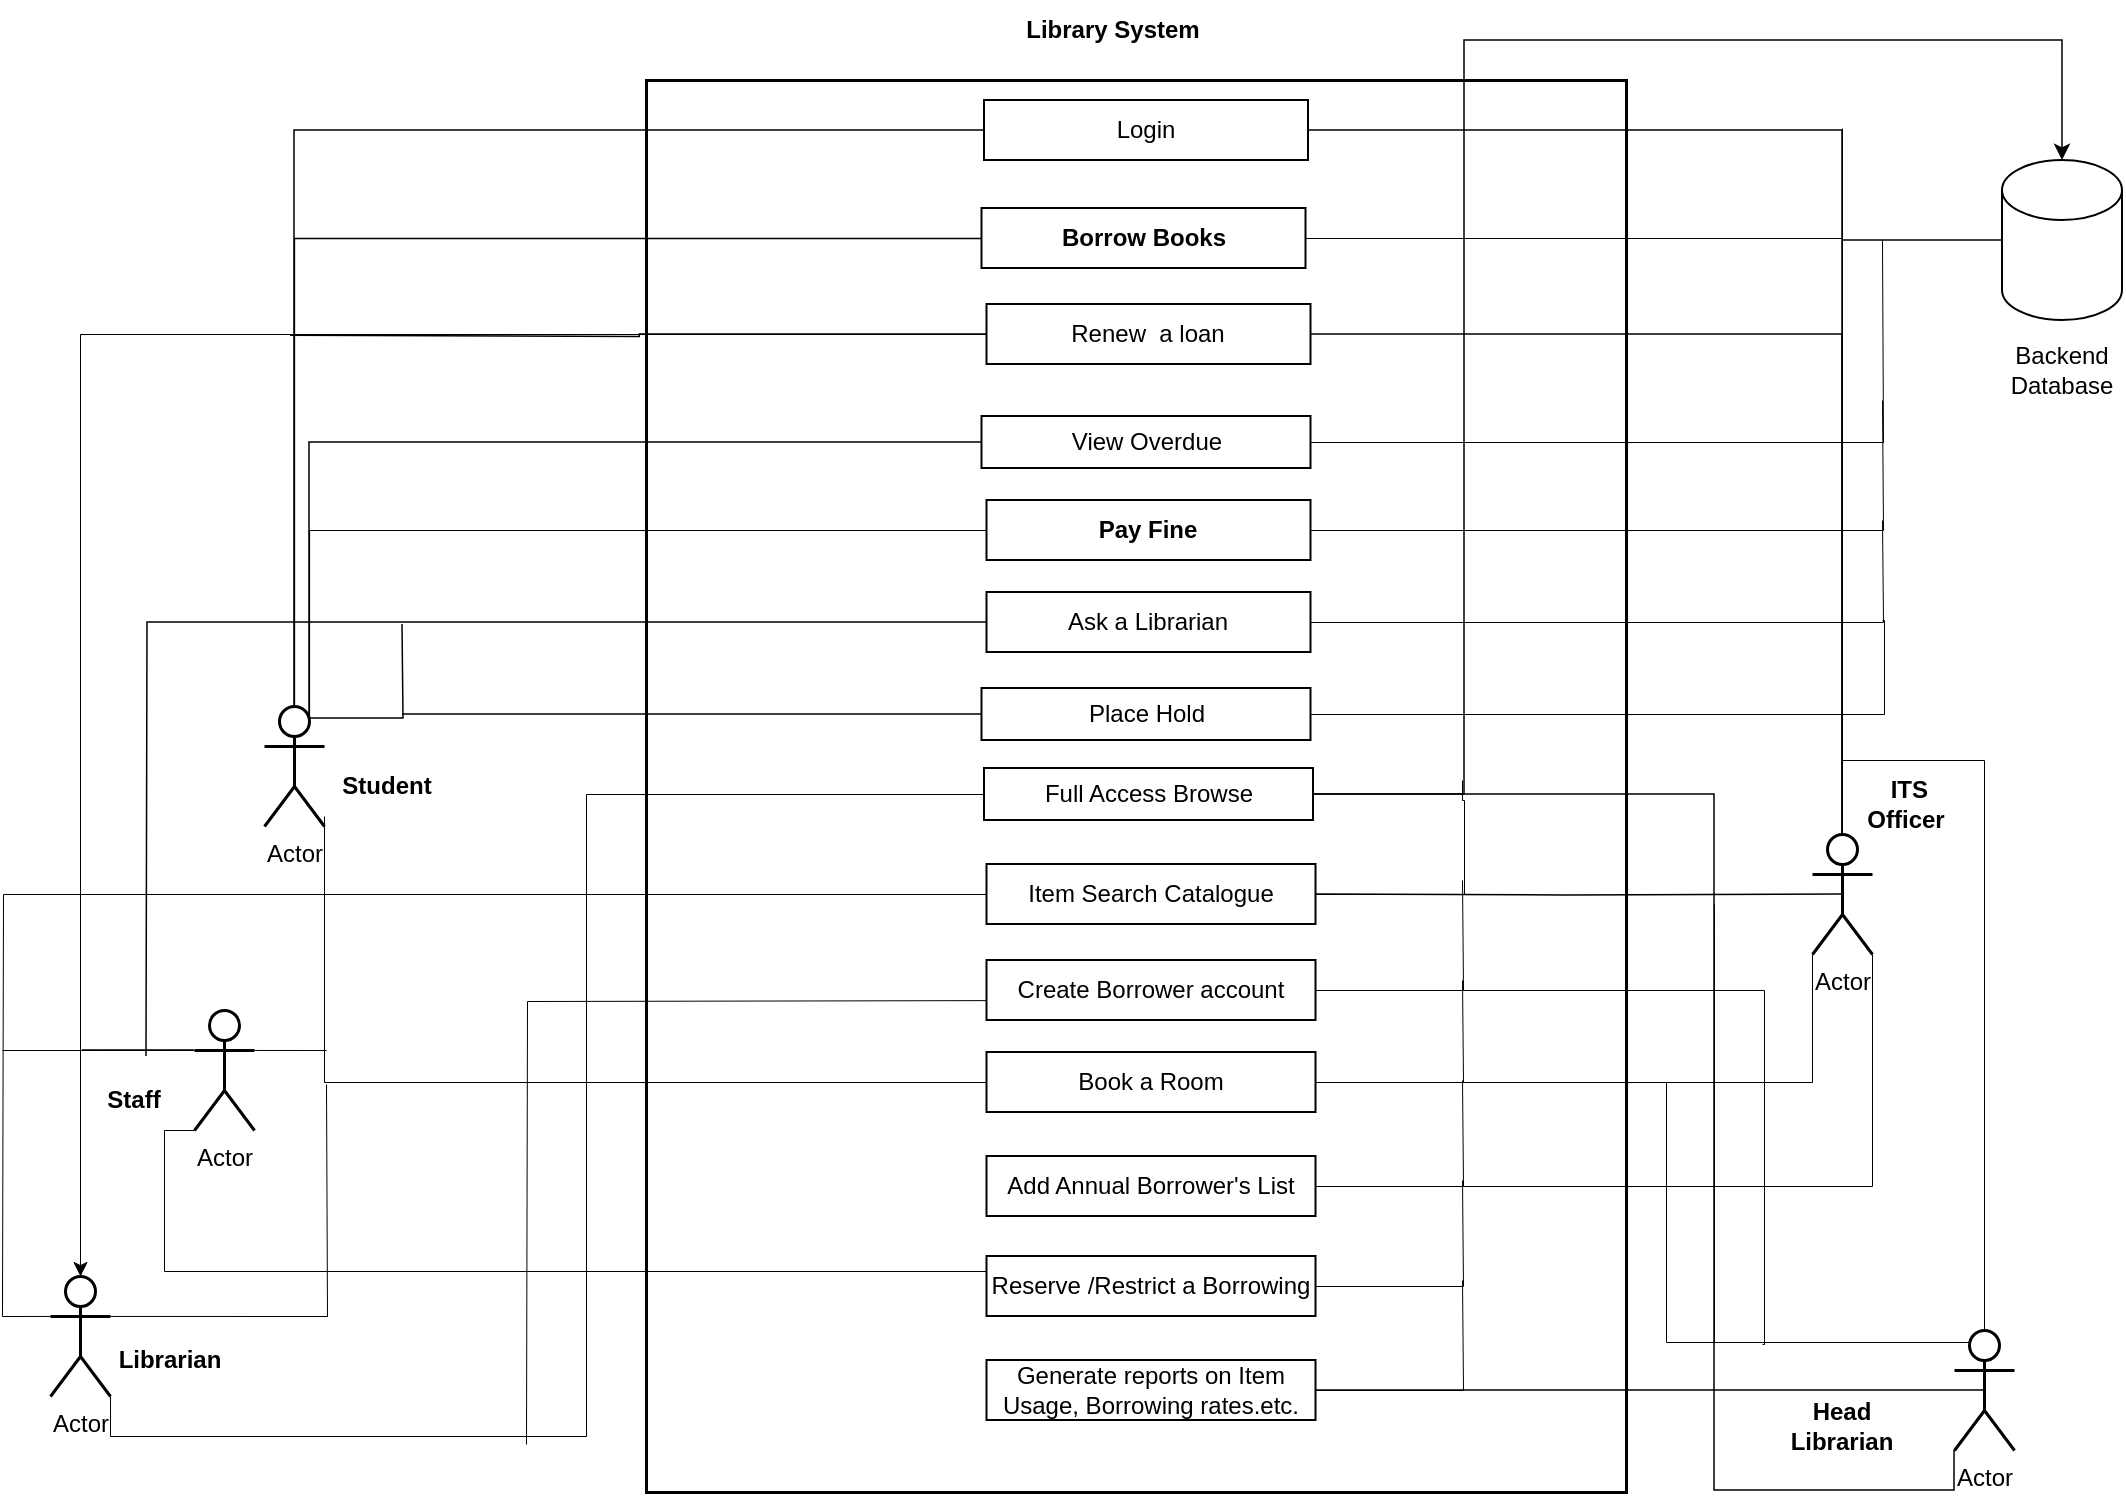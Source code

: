 <mxfile version="24.2.1" type="device">
  <diagram name="Page-1" id="_74VbDrCO5uUWF_fzWLE">
    <mxGraphModel dx="1272" dy="755" grid="1" gridSize="10" guides="1" tooltips="1" connect="1" arrows="1" fold="1" page="1" pageScale="1" pageWidth="1100" pageHeight="1700" math="0" shadow="0">
      <root>
        <mxCell id="0" />
        <mxCell id="1" parent="0" />
        <mxCell id="MUN4NMc7fjuXtkXC3YAJ-2" value="" style="rounded=0;whiteSpace=wrap;html=1;strokeWidth=1.5;" parent="1" vertex="1">
          <mxGeometry x="332" y="110" width="490" height="706" as="geometry" />
        </mxCell>
        <mxCell id="MUN4NMc7fjuXtkXC3YAJ-3" value="Library System" style="text;html=1;align=center;verticalAlign=middle;whiteSpace=wrap;rounded=0;fontStyle=1" parent="1" vertex="1">
          <mxGeometry x="518" y="70" width="95" height="30" as="geometry" />
        </mxCell>
        <mxCell id="6cP9yHIbKIEMphewEy1k-36" style="edgeStyle=orthogonalEdgeStyle;rounded=0;orthogonalLoop=1;jettySize=auto;html=1;strokeWidth=0.5;endArrow=none;endFill=0;" edge="1" parent="1" source="MUN4NMc7fjuXtkXC3YAJ-4">
          <mxGeometry relative="1" as="geometry">
            <mxPoint x="10" y="726" as="targetPoint" />
          </mxGeometry>
        </mxCell>
        <mxCell id="6cP9yHIbKIEMphewEy1k-75" style="edgeStyle=orthogonalEdgeStyle;rounded=0;orthogonalLoop=1;jettySize=auto;html=1;exitX=1;exitY=0.5;exitDx=0;exitDy=0;strokeWidth=0.5;endArrow=none;endFill=0;" edge="1" parent="1" source="MUN4NMc7fjuXtkXC3YAJ-4">
          <mxGeometry relative="1" as="geometry">
            <mxPoint x="740" y="460" as="targetPoint" />
            <Array as="points">
              <mxPoint x="741" y="517" />
              <mxPoint x="741" y="470" />
            </Array>
          </mxGeometry>
        </mxCell>
        <mxCell id="MUN4NMc7fjuXtkXC3YAJ-4" value="Item Search Catalogue" style="rounded=0;whiteSpace=wrap;html=1;" parent="1" vertex="1">
          <mxGeometry x="502.25" y="502" width="164.5" height="30" as="geometry" />
        </mxCell>
        <mxCell id="MUN4NMc7fjuXtkXC3YAJ-37" style="edgeStyle=orthogonalEdgeStyle;rounded=0;orthogonalLoop=1;jettySize=auto;html=1;endArrow=none;endFill=0;entryX=0.5;entryY=0;entryDx=0;entryDy=0;entryPerimeter=0;strokeWidth=0.75;" parent="1" source="MUN4NMc7fjuXtkXC3YAJ-5" target="MUN4NMc7fjuXtkXC3YAJ-25" edge="1">
          <mxGeometry relative="1" as="geometry">
            <mxPoint x="202" y="262" as="targetPoint" />
          </mxGeometry>
        </mxCell>
        <mxCell id="MUN4NMc7fjuXtkXC3YAJ-5" value="Login" style="rounded=0;whiteSpace=wrap;html=1;" parent="1" vertex="1">
          <mxGeometry x="501" y="120" width="162" height="30" as="geometry" />
        </mxCell>
        <mxCell id="MUN4NMc7fjuXtkXC3YAJ-6" value="&lt;b&gt;Borrow Books&lt;/b&gt;" style="rounded=0;whiteSpace=wrap;html=1;" parent="1" vertex="1">
          <mxGeometry x="499.75" y="174" width="162" height="30" as="geometry" />
        </mxCell>
        <mxCell id="6cP9yHIbKIEMphewEy1k-13" style="edgeStyle=orthogonalEdgeStyle;rounded=0;orthogonalLoop=1;jettySize=auto;html=1;exitX=0;exitY=0.5;exitDx=0;exitDy=0;strokeWidth=0.75;endArrow=none;endFill=0;" edge="1" parent="1" source="MUN4NMc7fjuXtkXC3YAJ-9">
          <mxGeometry relative="1" as="geometry">
            <mxPoint x="154" y="237.667" as="targetPoint" />
          </mxGeometry>
        </mxCell>
        <mxCell id="MUN4NMc7fjuXtkXC3YAJ-9" value="Renew&amp;nbsp; a loan" style="rounded=0;whiteSpace=wrap;html=1;" parent="1" vertex="1">
          <mxGeometry x="502.25" y="222" width="162" height="30" as="geometry" />
        </mxCell>
        <mxCell id="6cP9yHIbKIEMphewEy1k-25" style="edgeStyle=orthogonalEdgeStyle;rounded=0;orthogonalLoop=1;jettySize=auto;html=1;exitX=0;exitY=0.5;exitDx=0;exitDy=0;endArrow=none;endFill=0;strokeWidth=0.75;" edge="1" parent="1" source="MUN4NMc7fjuXtkXC3YAJ-10">
          <mxGeometry relative="1" as="geometry">
            <mxPoint x="82" y="598" as="targetPoint" />
          </mxGeometry>
        </mxCell>
        <mxCell id="6cP9yHIbKIEMphewEy1k-64" style="edgeStyle=orthogonalEdgeStyle;rounded=0;orthogonalLoop=1;jettySize=auto;html=1;exitX=1;exitY=0.5;exitDx=0;exitDy=0;strokeWidth=0.5;endArrow=none;endFill=0;" edge="1" parent="1" source="MUN4NMc7fjuXtkXC3YAJ-10">
          <mxGeometry relative="1" as="geometry">
            <mxPoint x="950" y="330" as="targetPoint" />
          </mxGeometry>
        </mxCell>
        <mxCell id="MUN4NMc7fjuXtkXC3YAJ-10" value="Ask a Librarian" style="rounded=0;whiteSpace=wrap;html=1;" parent="1" vertex="1">
          <mxGeometry x="502.25" y="366" width="162" height="30" as="geometry" />
        </mxCell>
        <mxCell id="6cP9yHIbKIEMphewEy1k-23" style="edgeStyle=orthogonalEdgeStyle;rounded=0;orthogonalLoop=1;jettySize=auto;html=1;exitX=0;exitY=0.5;exitDx=0;exitDy=0;strokeWidth=0.6;endArrow=none;endFill=0;entryX=0.75;entryY=0.1;entryDx=0;entryDy=0;entryPerimeter=0;" edge="1" parent="1" source="MUN4NMc7fjuXtkXC3YAJ-13" target="MUN4NMc7fjuXtkXC3YAJ-25">
          <mxGeometry relative="1" as="geometry">
            <mxPoint x="162" y="406" as="targetPoint" />
          </mxGeometry>
        </mxCell>
        <mxCell id="6cP9yHIbKIEMphewEy1k-63" style="edgeStyle=orthogonalEdgeStyle;rounded=0;orthogonalLoop=1;jettySize=auto;html=1;exitX=1;exitY=0.5;exitDx=0;exitDy=0;strokeWidth=0.5;endArrow=none;endFill=0;" edge="1" parent="1" source="MUN4NMc7fjuXtkXC3YAJ-13">
          <mxGeometry relative="1" as="geometry">
            <mxPoint x="950" y="270" as="targetPoint" />
          </mxGeometry>
        </mxCell>
        <mxCell id="MUN4NMc7fjuXtkXC3YAJ-13" value="&lt;b&gt;Pay Fine&lt;/b&gt;" style="rounded=0;whiteSpace=wrap;html=1;" parent="1" vertex="1">
          <mxGeometry x="502.25" y="320" width="162" height="30" as="geometry" />
        </mxCell>
        <mxCell id="6cP9yHIbKIEMphewEy1k-78" style="edgeStyle=orthogonalEdgeStyle;rounded=0;orthogonalLoop=1;jettySize=auto;html=1;exitX=1;exitY=0.5;exitDx=0;exitDy=0;strokeWidth=0.5;endArrow=none;endFill=0;" edge="1" parent="1" source="MUN4NMc7fjuXtkXC3YAJ-14">
          <mxGeometry relative="1" as="geometry">
            <mxPoint x="740" y="610" as="targetPoint" />
          </mxGeometry>
        </mxCell>
        <mxCell id="MUN4NMc7fjuXtkXC3YAJ-14" value="Add Annual Borrower&#39;s List" style="rounded=0;whiteSpace=wrap;html=1;" parent="1" vertex="1">
          <mxGeometry x="502.25" y="648" width="164.5" height="30" as="geometry" />
        </mxCell>
        <mxCell id="6cP9yHIbKIEMphewEy1k-42" style="edgeStyle=orthogonalEdgeStyle;rounded=0;orthogonalLoop=1;jettySize=auto;html=1;exitX=0;exitY=0.5;exitDx=0;exitDy=0;strokeWidth=0.5;endArrow=none;endFill=0;" edge="1" parent="1">
          <mxGeometry relative="1" as="geometry">
            <mxPoint x="272" y="792" as="targetPoint" />
            <mxPoint x="532.25" y="570" as="sourcePoint" />
          </mxGeometry>
        </mxCell>
        <mxCell id="6cP9yHIbKIEMphewEy1k-43" style="edgeStyle=orthogonalEdgeStyle;rounded=0;orthogonalLoop=1;jettySize=auto;html=1;exitX=1;exitY=0.5;exitDx=0;exitDy=0;strokeWidth=0.5;endArrow=none;endFill=0;" edge="1" parent="1" source="MUN4NMc7fjuXtkXC3YAJ-15">
          <mxGeometry relative="1" as="geometry">
            <mxPoint x="890" y="742" as="targetPoint" />
            <Array as="points">
              <mxPoint x="891" y="565" />
              <mxPoint x="891" y="742" />
            </Array>
          </mxGeometry>
        </mxCell>
        <mxCell id="6cP9yHIbKIEMphewEy1k-76" style="edgeStyle=orthogonalEdgeStyle;rounded=0;orthogonalLoop=1;jettySize=auto;html=1;exitX=1;exitY=0.5;exitDx=0;exitDy=0;strokeWidth=0.5;endArrow=none;endFill=0;" edge="1" parent="1" source="MUN4NMc7fjuXtkXC3YAJ-15">
          <mxGeometry relative="1" as="geometry">
            <mxPoint x="740" y="510" as="targetPoint" />
          </mxGeometry>
        </mxCell>
        <mxCell id="MUN4NMc7fjuXtkXC3YAJ-15" value="Create Borrower account" style="rounded=0;whiteSpace=wrap;html=1;" parent="1" vertex="1">
          <mxGeometry x="502.25" y="550" width="164.5" height="30" as="geometry" />
        </mxCell>
        <mxCell id="6cP9yHIbKIEMphewEy1k-80" style="edgeStyle=orthogonalEdgeStyle;rounded=0;orthogonalLoop=1;jettySize=auto;html=1;exitX=1;exitY=0.5;exitDx=0;exitDy=0;strokeWidth=0.5;endArrow=none;endFill=0;" edge="1" parent="1" source="MUN4NMc7fjuXtkXC3YAJ-18">
          <mxGeometry relative="1" as="geometry">
            <mxPoint x="740" y="710" as="targetPoint" />
          </mxGeometry>
        </mxCell>
        <mxCell id="MUN4NMc7fjuXtkXC3YAJ-18" value="Generate reports on Item Usage, Borrowing rates.etc." style="rounded=0;whiteSpace=wrap;html=1;" parent="1" vertex="1">
          <mxGeometry x="502.25" y="750" width="164.5" height="30" as="geometry" />
        </mxCell>
        <mxCell id="6cP9yHIbKIEMphewEy1k-77" style="edgeStyle=orthogonalEdgeStyle;rounded=0;orthogonalLoop=1;jettySize=auto;html=1;exitX=1;exitY=0.5;exitDx=0;exitDy=0;strokeWidth=0.5;endArrow=none;endFill=0;" edge="1" parent="1" source="MUN4NMc7fjuXtkXC3YAJ-19">
          <mxGeometry relative="1" as="geometry">
            <mxPoint x="740" y="560" as="targetPoint" />
          </mxGeometry>
        </mxCell>
        <mxCell id="MUN4NMc7fjuXtkXC3YAJ-19" value="Book a Room " style="rounded=0;whiteSpace=wrap;html=1;" parent="1" vertex="1">
          <mxGeometry x="502.25" y="596" width="164.5" height="30" as="geometry" />
        </mxCell>
        <mxCell id="6cP9yHIbKIEMphewEy1k-54" style="edgeStyle=orthogonalEdgeStyle;rounded=0;orthogonalLoop=1;jettySize=auto;html=1;exitX=0;exitY=0.25;exitDx=0;exitDy=0;entryX=0.75;entryY=1;entryDx=0;entryDy=0;strokeWidth=0.5;endArrow=none;endFill=0;" edge="1" parent="1" source="MUN4NMc7fjuXtkXC3YAJ-21" target="MUN4NMc7fjuXtkXC3YAJ-30">
          <mxGeometry relative="1" as="geometry" />
        </mxCell>
        <mxCell id="6cP9yHIbKIEMphewEy1k-79" style="edgeStyle=orthogonalEdgeStyle;rounded=0;orthogonalLoop=1;jettySize=auto;html=1;exitX=1;exitY=0.5;exitDx=0;exitDy=0;strokeWidth=0.5;endArrow=none;endFill=0;" edge="1" parent="1" source="MUN4NMc7fjuXtkXC3YAJ-21">
          <mxGeometry relative="1" as="geometry">
            <mxPoint x="740" y="660" as="targetPoint" />
          </mxGeometry>
        </mxCell>
        <mxCell id="MUN4NMc7fjuXtkXC3YAJ-21" value="Reserve /Restrict a Borrowing" style="rounded=0;whiteSpace=wrap;html=1;" parent="1" vertex="1">
          <mxGeometry x="502.25" y="698" width="164.5" height="30" as="geometry" />
        </mxCell>
        <mxCell id="6cP9yHIbKIEMphewEy1k-30" style="edgeStyle=orthogonalEdgeStyle;rounded=0;orthogonalLoop=1;jettySize=auto;html=1;exitX=1;exitY=1;exitDx=0;exitDy=0;exitPerimeter=0;entryX=0;entryY=0.5;entryDx=0;entryDy=0;strokeWidth=0.5;endArrow=none;endFill=0;" edge="1" parent="1" source="MUN4NMc7fjuXtkXC3YAJ-24" target="MUN4NMc7fjuXtkXC3YAJ-71">
          <mxGeometry relative="1" as="geometry">
            <Array as="points">
              <mxPoint x="64" y="788" />
              <mxPoint x="302" y="788" />
              <mxPoint x="302" y="467" />
            </Array>
          </mxGeometry>
        </mxCell>
        <mxCell id="6cP9yHIbKIEMphewEy1k-38" style="edgeStyle=orthogonalEdgeStyle;rounded=0;orthogonalLoop=1;jettySize=auto;html=1;exitX=0;exitY=0.333;exitDx=0;exitDy=0;exitPerimeter=0;strokeWidth=0.5;endArrow=none;endFill=0;" edge="1" parent="1" source="MUN4NMc7fjuXtkXC3YAJ-24">
          <mxGeometry relative="1" as="geometry">
            <mxPoint x="10" y="710" as="targetPoint" />
          </mxGeometry>
        </mxCell>
        <mxCell id="6cP9yHIbKIEMphewEy1k-48" style="edgeStyle=orthogonalEdgeStyle;rounded=0;orthogonalLoop=1;jettySize=auto;html=1;exitX=1;exitY=0.333;exitDx=0;exitDy=0;exitPerimeter=0;strokeWidth=0.5;endArrow=none;endFill=0;" edge="1" parent="1" source="MUN4NMc7fjuXtkXC3YAJ-24">
          <mxGeometry relative="1" as="geometry">
            <mxPoint x="172" y="612" as="targetPoint" />
          </mxGeometry>
        </mxCell>
        <mxCell id="MUN4NMc7fjuXtkXC3YAJ-24" value="Actor" style="shape=umlActor;verticalLabelPosition=bottom;verticalAlign=top;html=1;outlineConnect=0;strokeWidth=1.5;" parent="1" vertex="1">
          <mxGeometry x="34" y="708" width="30" height="60" as="geometry" />
        </mxCell>
        <mxCell id="6cP9yHIbKIEMphewEy1k-27" style="edgeStyle=orthogonalEdgeStyle;rounded=0;orthogonalLoop=1;jettySize=auto;html=1;exitX=0.75;exitY=0.1;exitDx=0;exitDy=0;exitPerimeter=0;endArrow=none;endFill=0;strokeWidth=0.75;" edge="1" parent="1" source="MUN4NMc7fjuXtkXC3YAJ-25">
          <mxGeometry relative="1" as="geometry">
            <mxPoint x="210" y="382" as="targetPoint" />
          </mxGeometry>
        </mxCell>
        <mxCell id="6cP9yHIbKIEMphewEy1k-34" style="edgeStyle=orthogonalEdgeStyle;rounded=0;orthogonalLoop=1;jettySize=auto;html=1;exitX=1;exitY=1;exitDx=0;exitDy=0;exitPerimeter=0;entryX=0;entryY=0.5;entryDx=0;entryDy=0;strokeWidth=0.5;endArrow=none;endFill=0;" edge="1" parent="1" source="MUN4NMc7fjuXtkXC3YAJ-25" target="MUN4NMc7fjuXtkXC3YAJ-4">
          <mxGeometry relative="1" as="geometry" />
        </mxCell>
        <mxCell id="MUN4NMc7fjuXtkXC3YAJ-25" value="Actor" style="shape=umlActor;verticalLabelPosition=bottom;verticalAlign=top;html=1;outlineConnect=0;strokeWidth=1.5;" parent="1" vertex="1">
          <mxGeometry x="141" y="423" width="30" height="60" as="geometry" />
        </mxCell>
        <mxCell id="6cP9yHIbKIEMphewEy1k-19" style="edgeStyle=orthogonalEdgeStyle;rounded=0;orthogonalLoop=1;jettySize=auto;html=1;exitX=0;exitY=0.333;exitDx=0;exitDy=0;exitPerimeter=0;strokeWidth=0.75;endArrow=none;endFill=0;" edge="1" parent="1" source="MUN4NMc7fjuXtkXC3YAJ-26">
          <mxGeometry relative="1" as="geometry">
            <mxPoint x="50" y="595" as="targetPoint" />
          </mxGeometry>
        </mxCell>
        <mxCell id="6cP9yHIbKIEMphewEy1k-37" style="edgeStyle=orthogonalEdgeStyle;rounded=0;orthogonalLoop=1;jettySize=auto;html=1;exitX=0;exitY=0.333;exitDx=0;exitDy=0;exitPerimeter=0;strokeWidth=0.5;endArrow=none;endFill=0;" edge="1" parent="1" source="MUN4NMc7fjuXtkXC3YAJ-26">
          <mxGeometry relative="1" as="geometry">
            <mxPoint x="10" y="595" as="targetPoint" />
          </mxGeometry>
        </mxCell>
        <mxCell id="6cP9yHIbKIEMphewEy1k-46" style="edgeStyle=orthogonalEdgeStyle;rounded=0;orthogonalLoop=1;jettySize=auto;html=1;exitX=1;exitY=0.333;exitDx=0;exitDy=0;exitPerimeter=0;strokeWidth=0.5;endArrow=none;endFill=0;" edge="1" parent="1" source="MUN4NMc7fjuXtkXC3YAJ-26">
          <mxGeometry relative="1" as="geometry">
            <mxPoint x="172" y="595" as="targetPoint" />
          </mxGeometry>
        </mxCell>
        <mxCell id="MUN4NMc7fjuXtkXC3YAJ-26" value="Actor" style="shape=umlActor;verticalLabelPosition=bottom;verticalAlign=top;html=1;outlineConnect=0;strokeWidth=1.5;" parent="1" vertex="1">
          <mxGeometry x="106" y="575" width="30" height="60" as="geometry" />
        </mxCell>
        <mxCell id="6cP9yHIbKIEMphewEy1k-45" style="edgeStyle=orthogonalEdgeStyle;rounded=0;orthogonalLoop=1;jettySize=auto;html=1;exitX=0;exitY=1;exitDx=0;exitDy=0;entryX=0;entryY=0.5;entryDx=0;entryDy=0;strokeWidth=0.5;endArrow=none;endFill=0;" edge="1" parent="1" source="MUN4NMc7fjuXtkXC3YAJ-29" target="MUN4NMc7fjuXtkXC3YAJ-19">
          <mxGeometry relative="1" as="geometry" />
        </mxCell>
        <mxCell id="MUN4NMc7fjuXtkXC3YAJ-29" value="Student" style="text;html=1;align=center;verticalAlign=middle;whiteSpace=wrap;rounded=0;fontStyle=1" parent="1" vertex="1">
          <mxGeometry x="171" y="447" width="63" height="31" as="geometry" />
        </mxCell>
        <mxCell id="MUN4NMc7fjuXtkXC3YAJ-30" value="Staff" style="text;html=1;align=center;verticalAlign=middle;whiteSpace=wrap;rounded=0;fontStyle=1" parent="1" vertex="1">
          <mxGeometry x="46" y="605" width="60" height="30" as="geometry" />
        </mxCell>
        <mxCell id="MUN4NMc7fjuXtkXC3YAJ-31" value="Librarian" style="text;html=1;align=center;verticalAlign=middle;whiteSpace=wrap;rounded=0;strokeWidth=1.5;fontStyle=1" parent="1" vertex="1">
          <mxGeometry x="64" y="735" width="60" height="30" as="geometry" />
        </mxCell>
        <mxCell id="MUN4NMc7fjuXtkXC3YAJ-32" value="&amp;nbsp;ITS Officer" style="text;html=1;align=center;verticalAlign=middle;whiteSpace=wrap;rounded=0;fontStyle=1" parent="1" vertex="1">
          <mxGeometry x="932" y="457" width="60" height="30" as="geometry" />
        </mxCell>
        <mxCell id="6cP9yHIbKIEMphewEy1k-12" style="edgeStyle=orthogonalEdgeStyle;rounded=0;orthogonalLoop=1;jettySize=auto;html=1;exitX=0.5;exitY=0;exitDx=0;exitDy=0;exitPerimeter=0;entryX=1;entryY=0.5;entryDx=0;entryDy=0;strokeWidth=0.75;endArrow=none;endFill=0;" edge="1" parent="1" source="MUN4NMc7fjuXtkXC3YAJ-34" target="MUN4NMc7fjuXtkXC3YAJ-9">
          <mxGeometry relative="1" as="geometry" />
        </mxCell>
        <mxCell id="6cP9yHIbKIEMphewEy1k-50" style="edgeStyle=orthogonalEdgeStyle;rounded=0;orthogonalLoop=1;jettySize=auto;html=1;exitX=0;exitY=1;exitDx=0;exitDy=0;exitPerimeter=0;entryX=1;entryY=0.5;entryDx=0;entryDy=0;strokeWidth=0.5;endArrow=none;endFill=0;" edge="1" parent="1" source="MUN4NMc7fjuXtkXC3YAJ-34" target="MUN4NMc7fjuXtkXC3YAJ-19">
          <mxGeometry relative="1" as="geometry" />
        </mxCell>
        <mxCell id="6cP9yHIbKIEMphewEy1k-52" style="edgeStyle=orthogonalEdgeStyle;rounded=0;orthogonalLoop=1;jettySize=auto;html=1;exitX=1;exitY=1;exitDx=0;exitDy=0;exitPerimeter=0;entryX=1;entryY=0.5;entryDx=0;entryDy=0;strokeWidth=0.5;endArrow=none;endFill=0;" edge="1" parent="1" source="MUN4NMc7fjuXtkXC3YAJ-34" target="MUN4NMc7fjuXtkXC3YAJ-14">
          <mxGeometry relative="1" as="geometry" />
        </mxCell>
        <mxCell id="MUN4NMc7fjuXtkXC3YAJ-34" value="Actor" style="shape=umlActor;verticalLabelPosition=bottom;verticalAlign=top;html=1;outlineConnect=0;strokeWidth=1.5;" parent="1" vertex="1">
          <mxGeometry x="915" y="487" width="30" height="60" as="geometry" />
        </mxCell>
        <mxCell id="MUN4NMc7fjuXtkXC3YAJ-35" value="Head Librarian" style="text;html=1;align=center;verticalAlign=middle;whiteSpace=wrap;rounded=0;fontStyle=1" parent="1" vertex="1">
          <mxGeometry x="900" y="768" width="60" height="30" as="geometry" />
        </mxCell>
        <mxCell id="MUN4NMc7fjuXtkXC3YAJ-38" style="edgeStyle=orthogonalEdgeStyle;rounded=0;orthogonalLoop=1;jettySize=auto;html=1;exitX=0;exitY=0.5;exitDx=0;exitDy=0;entryX=0.5;entryY=0;entryDx=0;entryDy=0;entryPerimeter=0;strokeWidth=0.65;endArrow=none;endFill=0;" parent="1" source="MUN4NMc7fjuXtkXC3YAJ-6" target="MUN4NMc7fjuXtkXC3YAJ-25" edge="1">
          <mxGeometry relative="1" as="geometry" />
        </mxCell>
        <mxCell id="MUN4NMc7fjuXtkXC3YAJ-50" style="edgeStyle=orthogonalEdgeStyle;rounded=0;orthogonalLoop=1;jettySize=auto;html=1;exitX=1;exitY=0.5;exitDx=0;exitDy=0;entryX=0.5;entryY=0;entryDx=0;entryDy=0;entryPerimeter=0;strokeWidth=0.75;endArrow=none;endFill=0;" parent="1" source="MUN4NMc7fjuXtkXC3YAJ-5" target="MUN4NMc7fjuXtkXC3YAJ-34" edge="1">
          <mxGeometry relative="1" as="geometry" />
        </mxCell>
        <mxCell id="MUN4NMc7fjuXtkXC3YAJ-62" style="edgeStyle=orthogonalEdgeStyle;rounded=0;orthogonalLoop=1;jettySize=auto;html=1;exitX=0.5;exitY=0;exitDx=0;exitDy=0;exitPerimeter=0;strokeWidth=0.5;endArrow=none;endFill=0;" parent="1" source="MUN4NMc7fjuXtkXC3YAJ-33" edge="1">
          <mxGeometry relative="1" as="geometry">
            <mxPoint x="930" y="134" as="targetPoint" />
            <Array as="points">
              <mxPoint x="1001" y="450" />
              <mxPoint x="930" y="450" />
            </Array>
          </mxGeometry>
        </mxCell>
        <mxCell id="6cP9yHIbKIEMphewEy1k-31" style="edgeStyle=orthogonalEdgeStyle;rounded=0;orthogonalLoop=1;jettySize=auto;html=1;exitX=0;exitY=1;exitDx=0;exitDy=0;exitPerimeter=0;entryX=1;entryY=0.5;entryDx=0;entryDy=0;strokeWidth=0.75;endArrow=none;endFill=0;" edge="1" parent="1" source="MUN4NMc7fjuXtkXC3YAJ-33" target="MUN4NMc7fjuXtkXC3YAJ-71">
          <mxGeometry relative="1" as="geometry">
            <Array as="points">
              <mxPoint x="986" y="815" />
              <mxPoint x="866" y="815" />
              <mxPoint x="866" y="467" />
            </Array>
          </mxGeometry>
        </mxCell>
        <mxCell id="6cP9yHIbKIEMphewEy1k-41" style="edgeStyle=orthogonalEdgeStyle;rounded=0;orthogonalLoop=1;jettySize=auto;html=1;exitX=0.25;exitY=0.1;exitDx=0;exitDy=0;exitPerimeter=0;strokeWidth=0.5;endArrow=none;endFill=0;" edge="1" parent="1" source="MUN4NMc7fjuXtkXC3YAJ-33">
          <mxGeometry relative="1" as="geometry">
            <mxPoint x="866" y="522" as="targetPoint" />
            <Array as="points">
              <mxPoint x="866" y="741" />
              <mxPoint x="866" y="534" />
            </Array>
          </mxGeometry>
        </mxCell>
        <mxCell id="6cP9yHIbKIEMphewEy1k-49" style="edgeStyle=orthogonalEdgeStyle;rounded=0;orthogonalLoop=1;jettySize=auto;html=1;exitX=0.25;exitY=0.1;exitDx=0;exitDy=0;exitPerimeter=0;entryX=1;entryY=0.5;entryDx=0;entryDy=0;strokeWidth=0.5;endArrow=none;endFill=0;" edge="1" parent="1" source="MUN4NMc7fjuXtkXC3YAJ-33" target="MUN4NMc7fjuXtkXC3YAJ-19">
          <mxGeometry relative="1" as="geometry">
            <Array as="points">
              <mxPoint x="842" y="741" />
              <mxPoint x="842" y="611" />
            </Array>
          </mxGeometry>
        </mxCell>
        <mxCell id="MUN4NMc7fjuXtkXC3YAJ-33" value="Actor" style="shape=umlActor;verticalLabelPosition=bottom;verticalAlign=top;html=1;outlineConnect=0;strokeWidth=1.5;" parent="1" vertex="1">
          <mxGeometry x="986" y="735" width="30" height="60" as="geometry" />
        </mxCell>
        <mxCell id="6cP9yHIbKIEMphewEy1k-21" style="edgeStyle=orthogonalEdgeStyle;rounded=0;orthogonalLoop=1;jettySize=auto;html=1;exitX=0;exitY=0.5;exitDx=0;exitDy=0;strokeWidth=0.75;endArrow=none;endFill=0;entryX=0.75;entryY=0.1;entryDx=0;entryDy=0;entryPerimeter=0;" edge="1" parent="1" source="MUN4NMc7fjuXtkXC3YAJ-70" target="MUN4NMc7fjuXtkXC3YAJ-25">
          <mxGeometry relative="1" as="geometry">
            <mxPoint x="162" y="406" as="targetPoint" />
          </mxGeometry>
        </mxCell>
        <mxCell id="6cP9yHIbKIEMphewEy1k-62" style="edgeStyle=orthogonalEdgeStyle;rounded=0;orthogonalLoop=1;jettySize=auto;html=1;exitX=1;exitY=0.5;exitDx=0;exitDy=0;strokeWidth=0.5;endArrow=none;endFill=0;" edge="1" parent="1" source="MUN4NMc7fjuXtkXC3YAJ-70">
          <mxGeometry relative="1" as="geometry">
            <mxPoint x="950" y="190" as="targetPoint" />
          </mxGeometry>
        </mxCell>
        <mxCell id="MUN4NMc7fjuXtkXC3YAJ-70" value="View Overdue" style="rounded=0;whiteSpace=wrap;html=1;" parent="1" vertex="1">
          <mxGeometry x="499.75" y="278" width="164.5" height="26" as="geometry" />
        </mxCell>
        <mxCell id="6cP9yHIbKIEMphewEy1k-74" style="edgeStyle=orthogonalEdgeStyle;rounded=0;orthogonalLoop=1;jettySize=auto;html=1;exitX=1;exitY=0.5;exitDx=0;exitDy=0;entryX=0.5;entryY=0;entryDx=0;entryDy=0;entryPerimeter=0;strokeWidth=0.75;" edge="1" parent="1" source="MUN4NMc7fjuXtkXC3YAJ-71" target="6cP9yHIbKIEMphewEy1k-56">
          <mxGeometry relative="1" as="geometry">
            <mxPoint x="740" y="90" as="targetPoint" />
            <Array as="points">
              <mxPoint x="741" y="467" />
              <mxPoint x="741" y="90" />
              <mxPoint x="1040" y="90" />
            </Array>
          </mxGeometry>
        </mxCell>
        <mxCell id="MUN4NMc7fjuXtkXC3YAJ-71" value="Full Access Browse" style="rounded=0;whiteSpace=wrap;html=1;" parent="1" vertex="1">
          <mxGeometry x="501" y="454" width="164.5" height="26" as="geometry" />
        </mxCell>
        <mxCell id="6cP9yHIbKIEMphewEy1k-28" style="edgeStyle=orthogonalEdgeStyle;rounded=0;orthogonalLoop=1;jettySize=auto;html=1;exitX=0;exitY=0.5;exitDx=0;exitDy=0;strokeWidth=0.75;endArrow=none;endFill=0;" edge="1" parent="1" source="MUN4NMc7fjuXtkXC3YAJ-72">
          <mxGeometry relative="1" as="geometry">
            <mxPoint x="210" y="427" as="targetPoint" />
          </mxGeometry>
        </mxCell>
        <mxCell id="6cP9yHIbKIEMphewEy1k-65" style="edgeStyle=orthogonalEdgeStyle;rounded=0;orthogonalLoop=1;jettySize=auto;html=1;exitX=1;exitY=0.5;exitDx=0;exitDy=0;strokeWidth=0.5;endArrow=none;endFill=0;" edge="1" parent="1" source="MUN4NMc7fjuXtkXC3YAJ-72">
          <mxGeometry relative="1" as="geometry">
            <mxPoint x="950" y="380" as="targetPoint" />
            <Array as="points">
              <mxPoint x="951" y="427" />
              <mxPoint x="951" y="380" />
            </Array>
          </mxGeometry>
        </mxCell>
        <mxCell id="MUN4NMc7fjuXtkXC3YAJ-72" value="Place Hold" style="rounded=0;whiteSpace=wrap;html=1;" parent="1" vertex="1">
          <mxGeometry x="499.75" y="414" width="164.5" height="26" as="geometry" />
        </mxCell>
        <mxCell id="6cP9yHIbKIEMphewEy1k-2" style="edgeStyle=orthogonalEdgeStyle;rounded=0;orthogonalLoop=1;jettySize=auto;html=1;exitX=1;exitY=0.5;exitDx=0;exitDy=0;entryX=0.5;entryY=0;entryDx=0;entryDy=0;entryPerimeter=0;strokeWidth=0.5;endArrow=none;endFill=0;" edge="1" parent="1" source="MUN4NMc7fjuXtkXC3YAJ-6" target="MUN4NMc7fjuXtkXC3YAJ-34">
          <mxGeometry relative="1" as="geometry" />
        </mxCell>
        <mxCell id="6cP9yHIbKIEMphewEy1k-17" style="edgeStyle=orthogonalEdgeStyle;rounded=0;orthogonalLoop=1;jettySize=auto;html=1;exitX=0;exitY=0.5;exitDx=0;exitDy=0;entryX=0.5;entryY=0;entryDx=0;entryDy=0;entryPerimeter=0;strokeWidth=0.5;" edge="1" parent="1" source="MUN4NMc7fjuXtkXC3YAJ-9" target="MUN4NMc7fjuXtkXC3YAJ-24">
          <mxGeometry relative="1" as="geometry" />
        </mxCell>
        <mxCell id="6cP9yHIbKIEMphewEy1k-20" style="edgeStyle=orthogonalEdgeStyle;rounded=0;orthogonalLoop=1;jettySize=auto;html=1;exitX=1;exitY=0.5;exitDx=0;exitDy=0;entryX=0.5;entryY=0.5;entryDx=0;entryDy=0;entryPerimeter=0;strokeWidth=0.75;endArrow=none;endFill=0;" edge="1" parent="1" source="MUN4NMc7fjuXtkXC3YAJ-18" target="MUN4NMc7fjuXtkXC3YAJ-33">
          <mxGeometry relative="1" as="geometry" />
        </mxCell>
        <mxCell id="6cP9yHIbKIEMphewEy1k-40" style="edgeStyle=orthogonalEdgeStyle;rounded=0;orthogonalLoop=1;jettySize=auto;html=1;entryX=0.5;entryY=0.5;entryDx=0;entryDy=0;entryPerimeter=0;strokeWidth=0.75;endArrow=none;endFill=0;" edge="1" parent="1" target="MUN4NMc7fjuXtkXC3YAJ-34">
          <mxGeometry relative="1" as="geometry">
            <mxPoint x="667" y="517" as="sourcePoint" />
          </mxGeometry>
        </mxCell>
        <mxCell id="6cP9yHIbKIEMphewEy1k-55" style="edgeStyle=orthogonalEdgeStyle;rounded=0;orthogonalLoop=1;jettySize=auto;html=1;exitX=1;exitY=1;exitDx=0;exitDy=0;entryX=0.75;entryY=1;entryDx=0;entryDy=0;strokeWidth=0.5;endArrow=none;endFill=0;" edge="1" parent="1" source="MUN4NMc7fjuXtkXC3YAJ-30" target="MUN4NMc7fjuXtkXC3YAJ-30">
          <mxGeometry relative="1" as="geometry" />
        </mxCell>
        <mxCell id="6cP9yHIbKIEMphewEy1k-61" style="edgeStyle=orthogonalEdgeStyle;rounded=0;orthogonalLoop=1;jettySize=auto;html=1;exitX=0;exitY=0.5;exitDx=0;exitDy=0;exitPerimeter=0;strokeWidth=0.75;endArrow=none;endFill=0;" edge="1" parent="1" source="6cP9yHIbKIEMphewEy1k-56">
          <mxGeometry relative="1" as="geometry">
            <mxPoint x="930" y="190" as="targetPoint" />
            <Array as="points">
              <mxPoint x="960" y="190" />
              <mxPoint x="960" y="190" />
            </Array>
          </mxGeometry>
        </mxCell>
        <mxCell id="6cP9yHIbKIEMphewEy1k-56" value="" style="shape=cylinder3;whiteSpace=wrap;html=1;boundedLbl=1;backgroundOutline=1;size=15;" vertex="1" parent="1">
          <mxGeometry x="1010" y="150" width="60" height="80" as="geometry" />
        </mxCell>
        <mxCell id="6cP9yHIbKIEMphewEy1k-57" style="edgeStyle=orthogonalEdgeStyle;rounded=0;orthogonalLoop=1;jettySize=auto;html=1;exitX=0.5;exitY=1;exitDx=0;exitDy=0;exitPerimeter=0;" edge="1" parent="1" source="6cP9yHIbKIEMphewEy1k-56" target="6cP9yHIbKIEMphewEy1k-56">
          <mxGeometry relative="1" as="geometry" />
        </mxCell>
        <mxCell id="6cP9yHIbKIEMphewEy1k-58" value="Backend Database " style="text;html=1;align=center;verticalAlign=middle;whiteSpace=wrap;rounded=0;" vertex="1" parent="1">
          <mxGeometry x="1010" y="240" width="60" height="30" as="geometry" />
        </mxCell>
      </root>
    </mxGraphModel>
  </diagram>
</mxfile>
